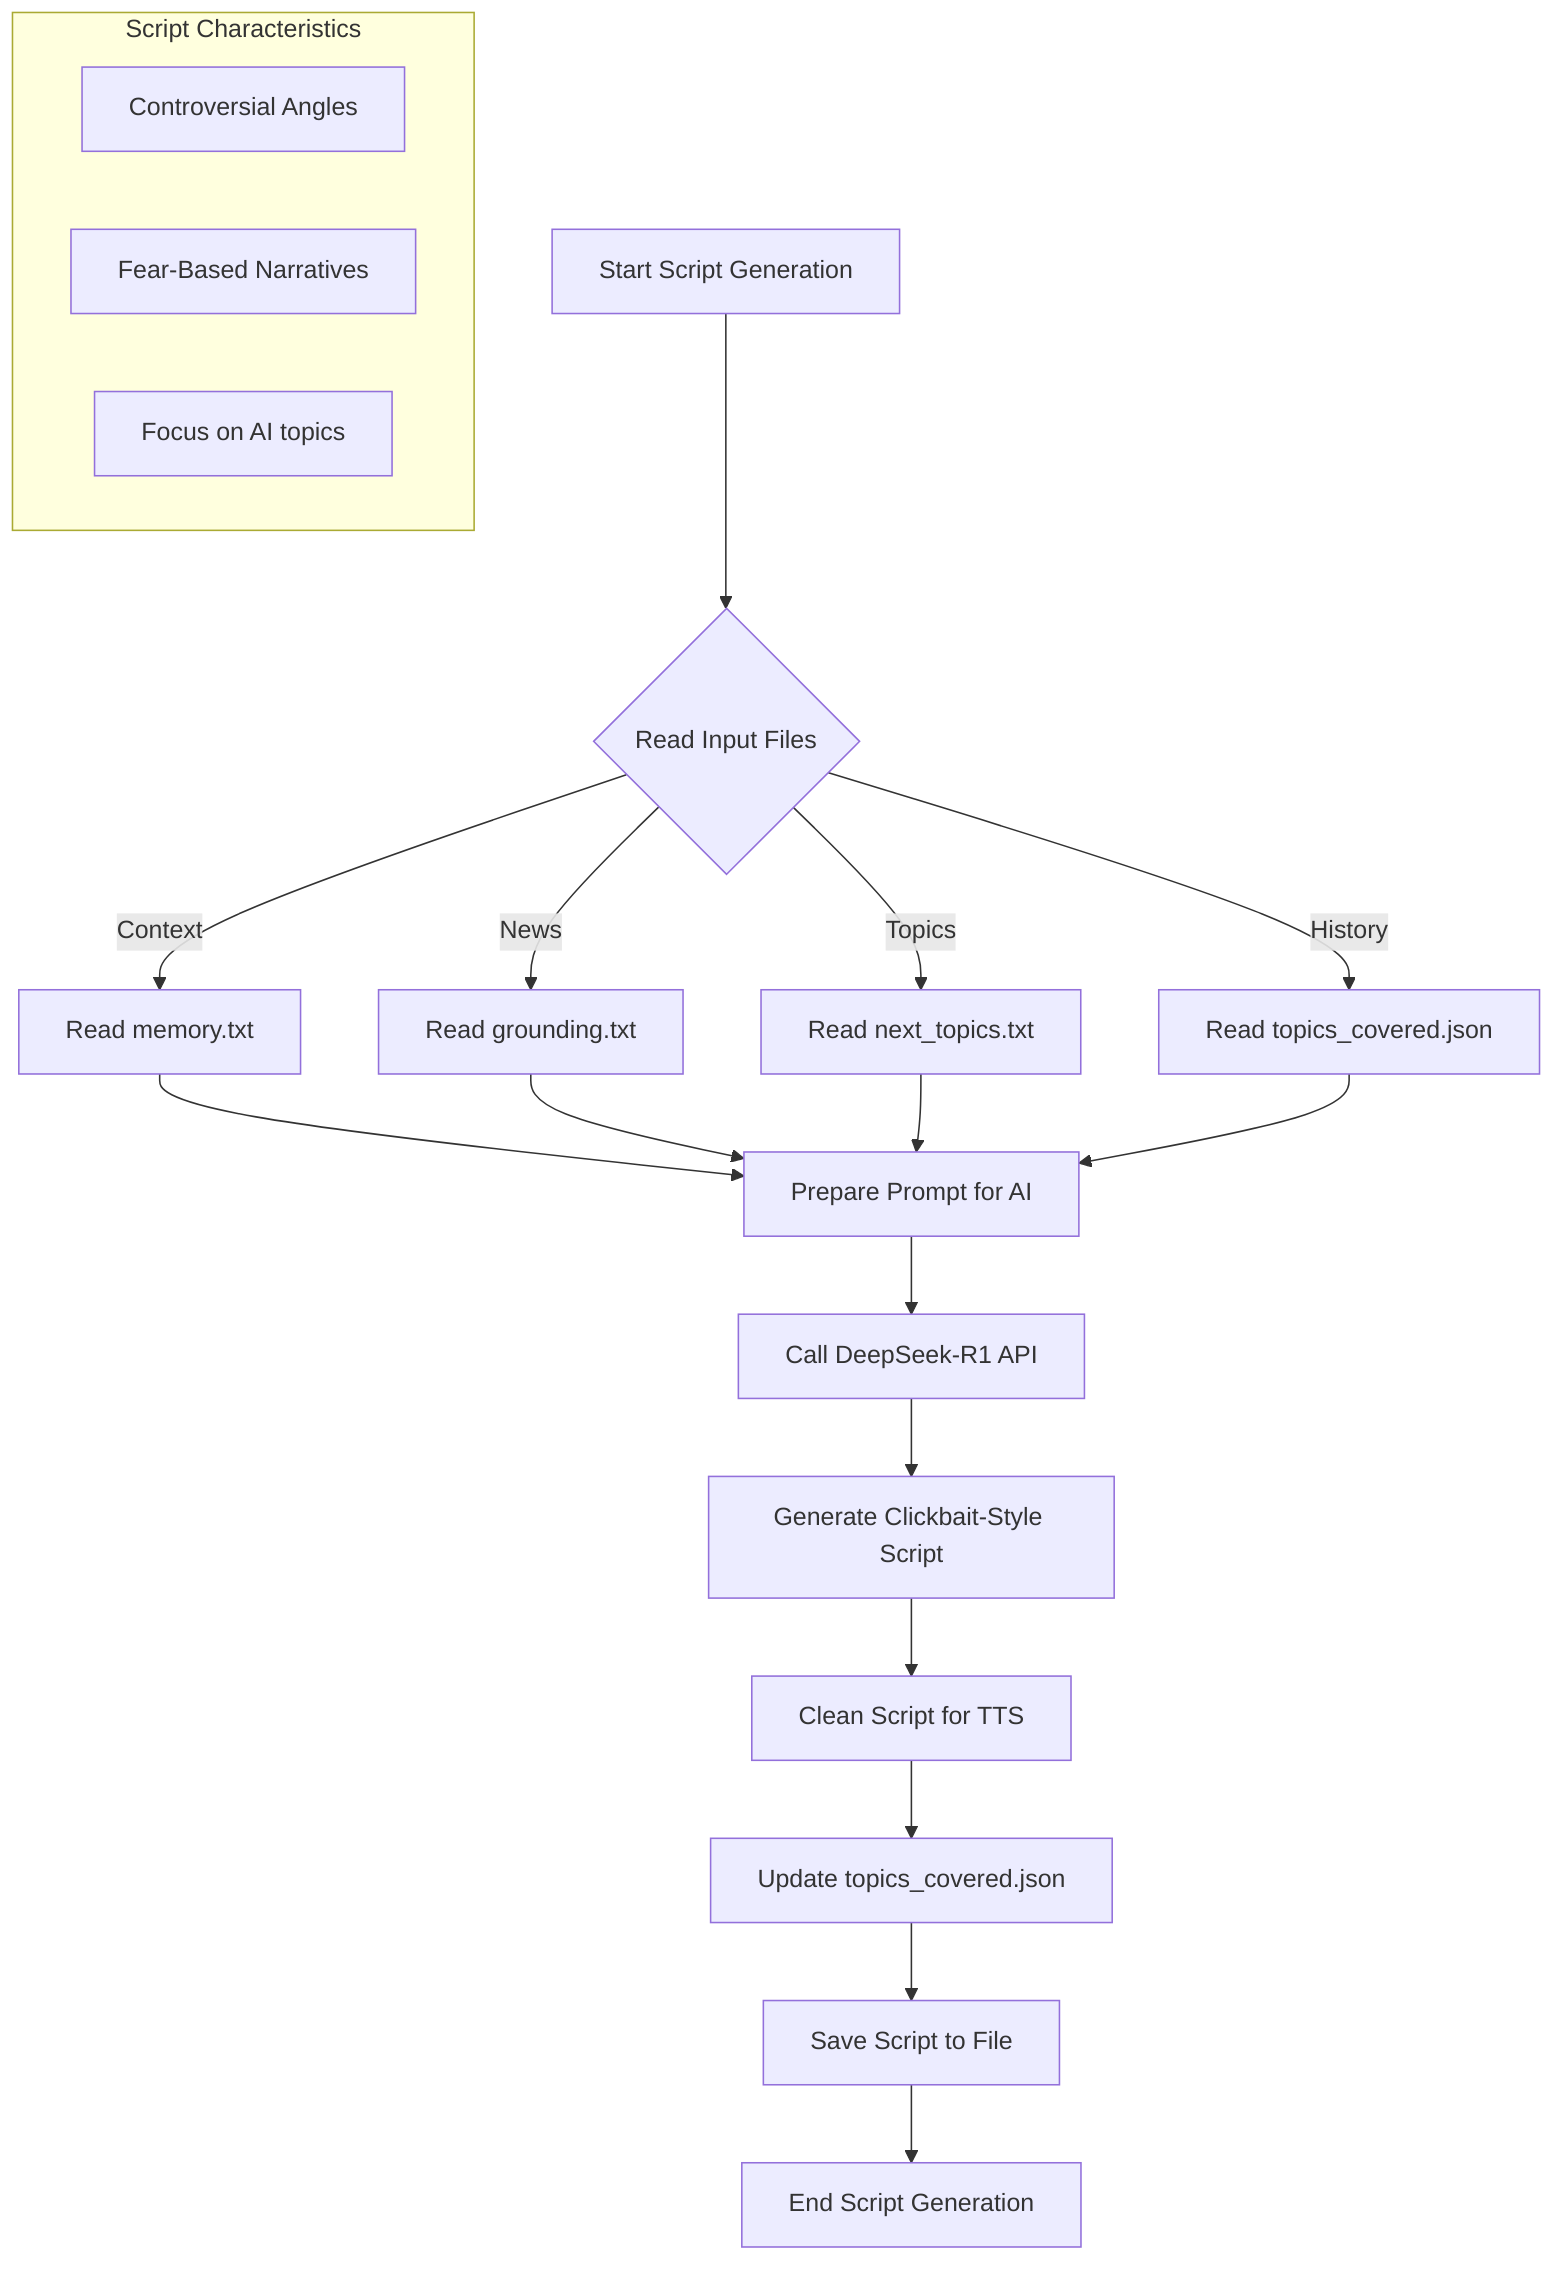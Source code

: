 flowchart TD
    A[Start Script Generation] --> B{Read Input Files}
    B -->|Context| C[Read memory.txt]
    B -->|News| D[Read grounding.txt]
    B -->|Topics| E[Read next_topics.txt]
    B -->|History| F[Read topics_covered.json]
    
    C & D & E & F --> G[Prepare Prompt for AI]
    G --> H[Call DeepSeek-R1 API]
    H --> I[Generate Clickbait-Style Script]
    I --> J[Clean Script for TTS]
    J --> K[Update topics_covered.json]
    K --> L[Save Script to File]
    L --> M[End Script Generation]
    
    subgraph "Script Characteristics"
        I1[Controversial Angles]
        I2[Fear-Based Narratives]
        I3[Focus on AI topics]
    end